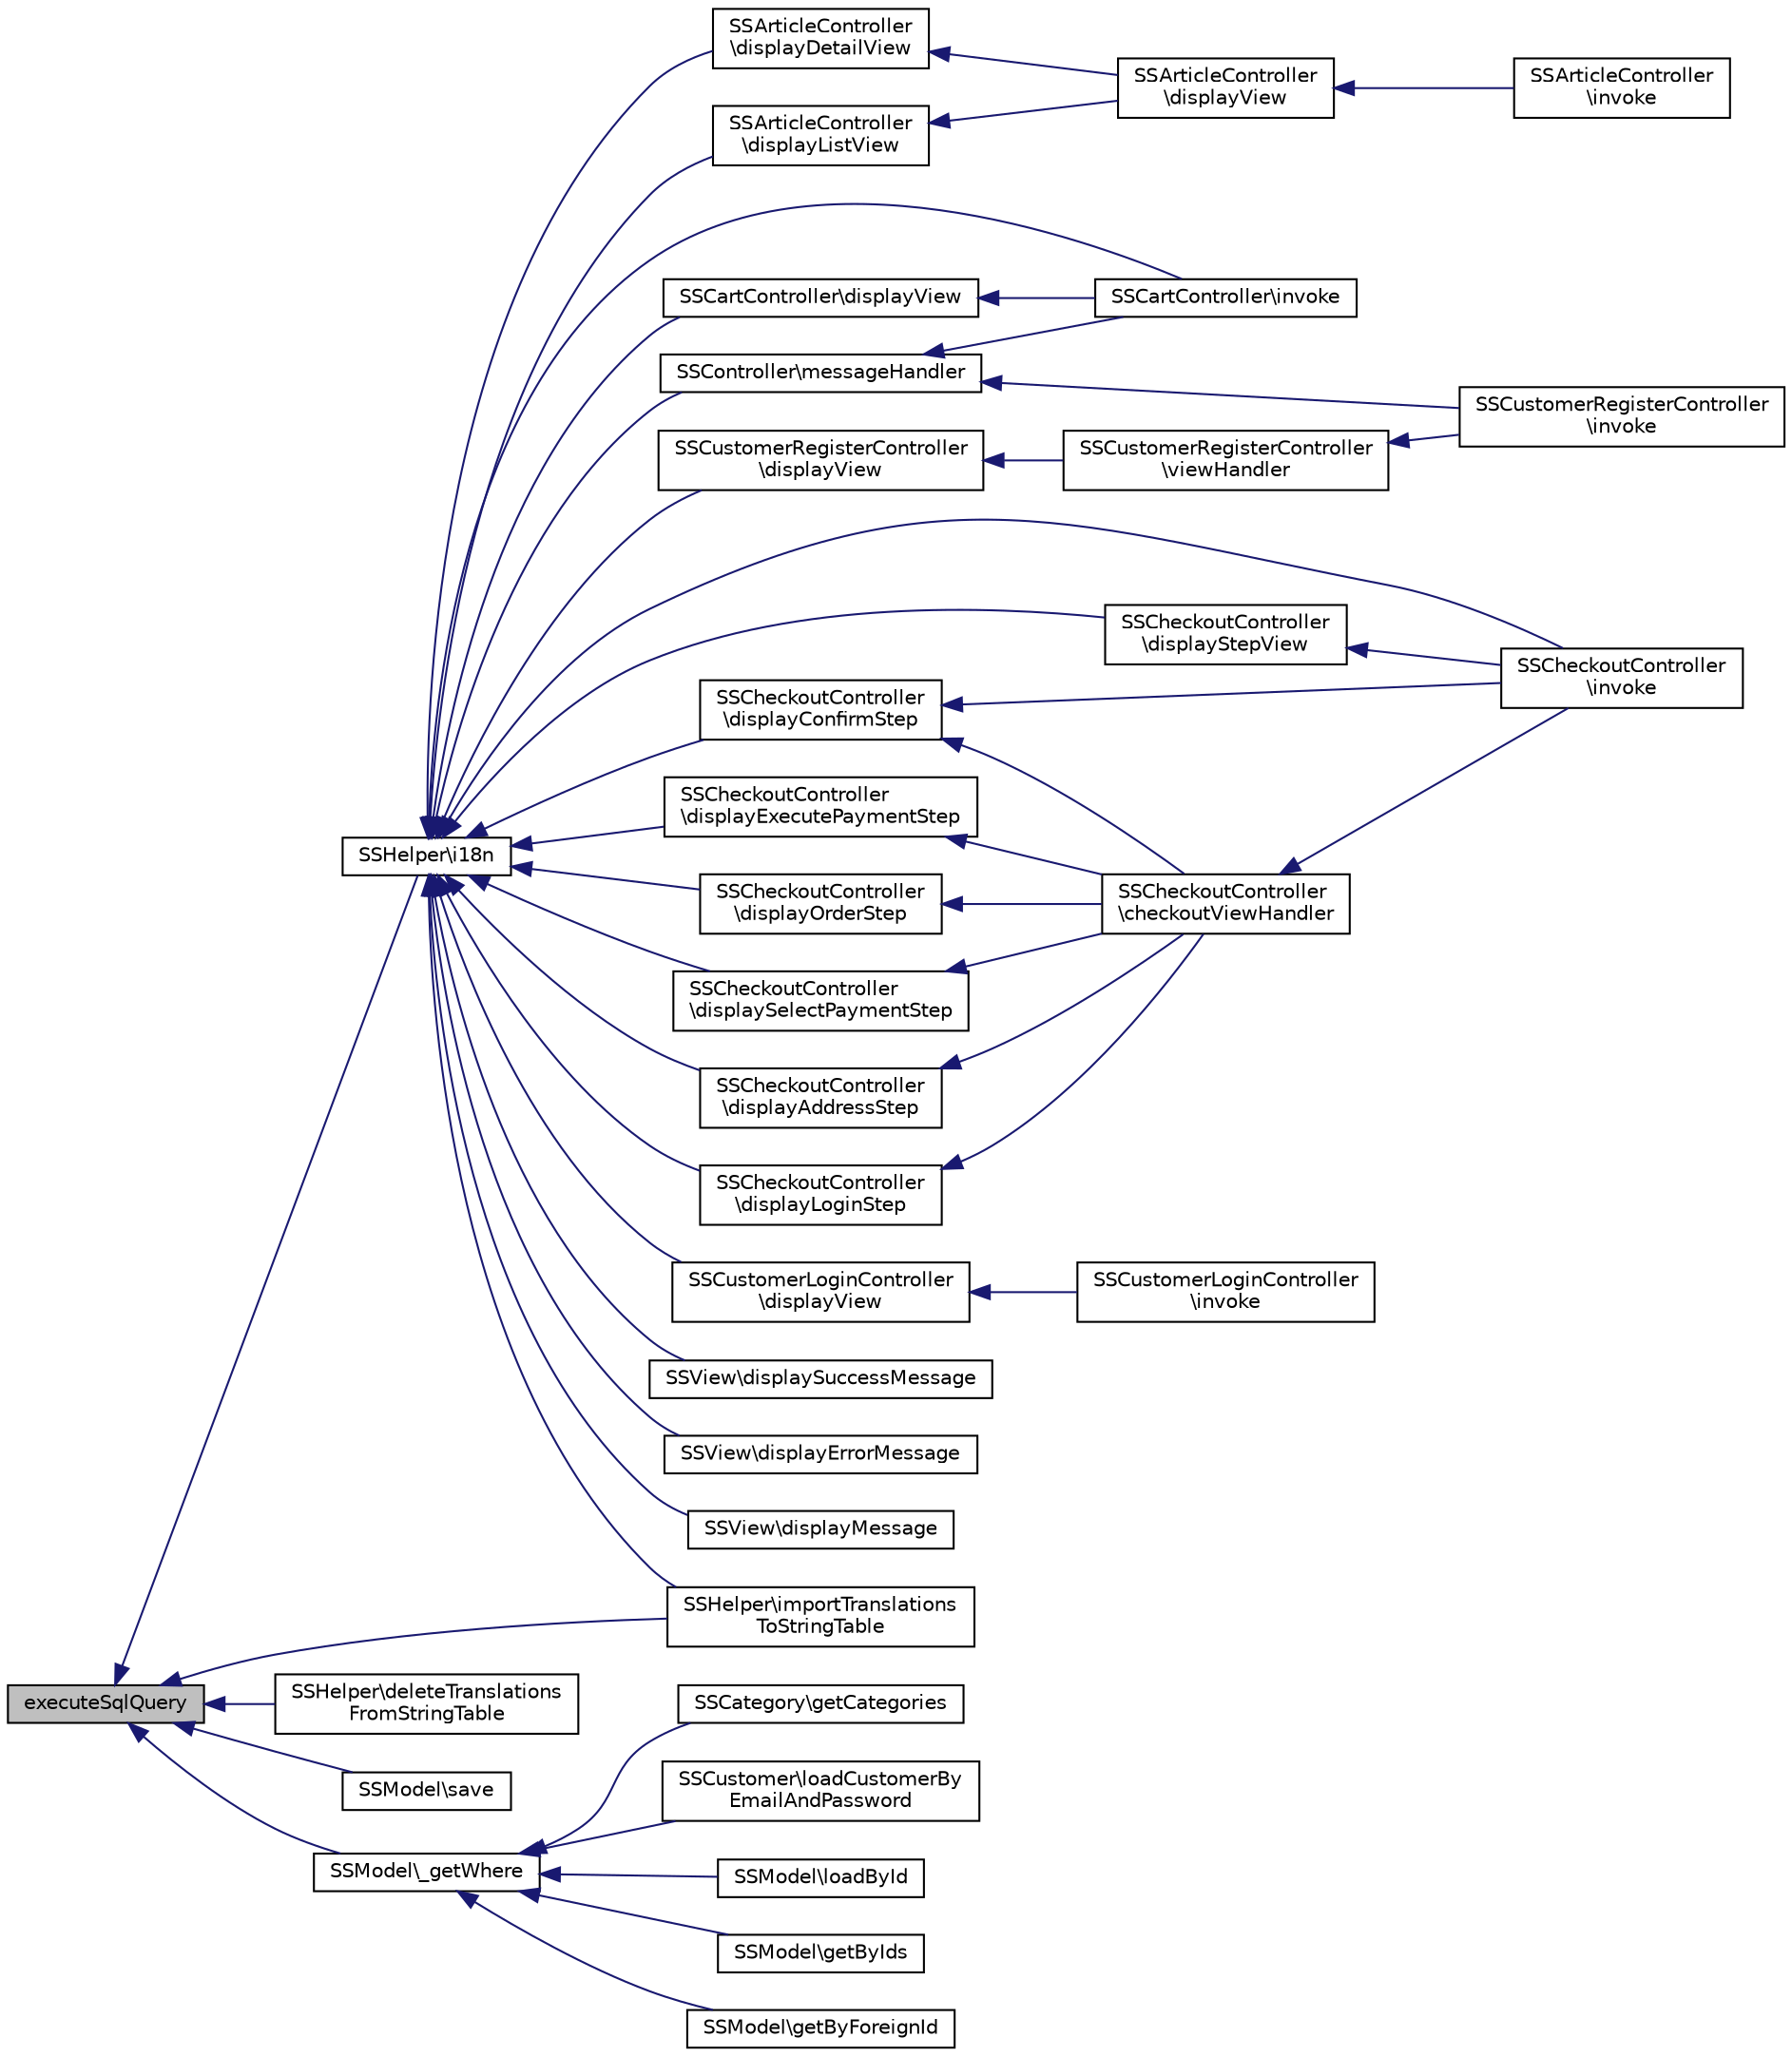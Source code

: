 digraph "executeSqlQuery"
{
  edge [fontname="Helvetica",fontsize="10",labelfontname="Helvetica",labelfontsize="10"];
  node [fontname="Helvetica",fontsize="10",shape=record];
  rankdir="LR";
  Node1 [label="executeSqlQuery",height=0.2,width=0.4,color="black", fillcolor="grey75", style="filled", fontcolor="black"];
  Node1 -> Node2 [dir="back",color="midnightblue",fontsize="10",style="solid",fontname="Helvetica"];
  Node2 [label="SSHelper\\i18n",height=0.2,width=0.4,color="black", fillcolor="white", style="filled",URL="$class_s_s_helper.html#a3bece4aee1514dbafbd7d0234227e053",tooltip="Internationalization and localization. "];
  Node2 -> Node3 [dir="back",color="midnightblue",fontsize="10",style="solid",fontname="Helvetica"];
  Node3 [label="SSArticleController\l\\displayDetailView",height=0.2,width=0.4,color="black", fillcolor="white", style="filled",URL="$class_s_s_article_controller.html#afab87894a16fc2caaf028e7a92ddd1a6",tooltip="Detailansicht. "];
  Node3 -> Node4 [dir="back",color="midnightblue",fontsize="10",style="solid",fontname="Helvetica"];
  Node4 [label="SSArticleController\l\\displayView",height=0.2,width=0.4,color="black", fillcolor="white", style="filled",URL="$class_s_s_article_controller.html#aca04b3e313abfb913efaacdfb7d5d3d7",tooltip="Artikel oder Artikeln anzeigen. "];
  Node4 -> Node5 [dir="back",color="midnightblue",fontsize="10",style="solid",fontname="Helvetica"];
  Node5 [label="SSArticleController\l\\invoke",height=0.2,width=0.4,color="black", fillcolor="white", style="filled",URL="$class_s_s_article_controller.html#a969cad912937b1e2e6e66b49d8148738",tooltip="Starter. "];
  Node2 -> Node6 [dir="back",color="midnightblue",fontsize="10",style="solid",fontname="Helvetica"];
  Node6 [label="SSArticleController\l\\displayListView",height=0.2,width=0.4,color="black", fillcolor="white", style="filled",URL="$class_s_s_article_controller.html#aa577c1bba8b2ab55602041732e0995fc",tooltip="Listenansicht. "];
  Node6 -> Node4 [dir="back",color="midnightblue",fontsize="10",style="solid",fontname="Helvetica"];
  Node2 -> Node7 [dir="back",color="midnightblue",fontsize="10",style="solid",fontname="Helvetica"];
  Node7 [label="SSCartController\\invoke",height=0.2,width=0.4,color="black", fillcolor="white", style="filled",URL="$class_s_s_cart_controller.html#a969cad912937b1e2e6e66b49d8148738",tooltip="Starter. "];
  Node2 -> Node8 [dir="back",color="midnightblue",fontsize="10",style="solid",fontname="Helvetica"];
  Node8 [label="SSCartController\\displayView",height=0.2,width=0.4,color="black", fillcolor="white", style="filled",URL="$class_s_s_cart_controller.html#aca04b3e313abfb913efaacdfb7d5d3d7",tooltip="Warenkorb Ansicht. "];
  Node8 -> Node7 [dir="back",color="midnightblue",fontsize="10",style="solid",fontname="Helvetica"];
  Node2 -> Node9 [dir="back",color="midnightblue",fontsize="10",style="solid",fontname="Helvetica"];
  Node9 [label="SSCheckoutController\l\\invoke",height=0.2,width=0.4,color="black", fillcolor="white", style="filled",URL="$class_s_s_checkout_controller.html#a969cad912937b1e2e6e66b49d8148738"];
  Node2 -> Node10 [dir="back",color="midnightblue",fontsize="10",style="solid",fontname="Helvetica"];
  Node10 [label="SSCheckoutController\l\\displayStepView",height=0.2,width=0.4,color="black", fillcolor="white", style="filled",URL="$class_s_s_checkout_controller.html#a909453f0da5be16943bbdff91815a8d4"];
  Node10 -> Node9 [dir="back",color="midnightblue",fontsize="10",style="solid",fontname="Helvetica"];
  Node2 -> Node11 [dir="back",color="midnightblue",fontsize="10",style="solid",fontname="Helvetica"];
  Node11 [label="SSCheckoutController\l\\displayConfirmStep",height=0.2,width=0.4,color="black", fillcolor="white", style="filled",URL="$class_s_s_checkout_controller.html#a61b3d6a03080a47fef79a8a598d34dc9",tooltip="Title. "];
  Node11 -> Node9 [dir="back",color="midnightblue",fontsize="10",style="solid",fontname="Helvetica"];
  Node11 -> Node12 [dir="back",color="midnightblue",fontsize="10",style="solid",fontname="Helvetica"];
  Node12 [label="SSCheckoutController\l\\checkoutViewHandler",height=0.2,width=0.4,color="black", fillcolor="white", style="filled",URL="$class_s_s_checkout_controller.html#a08bb719581ceca96a42391db628da407"];
  Node12 -> Node9 [dir="back",color="midnightblue",fontsize="10",style="solid",fontname="Helvetica"];
  Node2 -> Node13 [dir="back",color="midnightblue",fontsize="10",style="solid",fontname="Helvetica"];
  Node13 [label="SSCheckoutController\l\\displayExecutePaymentStep",height=0.2,width=0.4,color="black", fillcolor="white", style="filled",URL="$class_s_s_checkout_controller.html#a0208a11d2aeed211436c89966b4492a9",tooltip="Title. "];
  Node13 -> Node12 [dir="back",color="midnightblue",fontsize="10",style="solid",fontname="Helvetica"];
  Node2 -> Node14 [dir="back",color="midnightblue",fontsize="10",style="solid",fontname="Helvetica"];
  Node14 [label="SSCheckoutController\l\\displayOrderStep",height=0.2,width=0.4,color="black", fillcolor="white", style="filled",URL="$class_s_s_checkout_controller.html#abc5b0223fd3ea123dc3610cc14e0164c",tooltip="Title. "];
  Node14 -> Node12 [dir="back",color="midnightblue",fontsize="10",style="solid",fontname="Helvetica"];
  Node2 -> Node15 [dir="back",color="midnightblue",fontsize="10",style="solid",fontname="Helvetica"];
  Node15 [label="SSCheckoutController\l\\displaySelectPaymentStep",height=0.2,width=0.4,color="black", fillcolor="white", style="filled",URL="$class_s_s_checkout_controller.html#a5018f66ae6003acfcb508e9008b88e7d",tooltip="Zahlungsarten-Liste. "];
  Node15 -> Node12 [dir="back",color="midnightblue",fontsize="10",style="solid",fontname="Helvetica"];
  Node2 -> Node16 [dir="back",color="midnightblue",fontsize="10",style="solid",fontname="Helvetica"];
  Node16 [label="SSCheckoutController\l\\displayAddressStep",height=0.2,width=0.4,color="black", fillcolor="white", style="filled",URL="$class_s_s_checkout_controller.html#af999e424d297f29eb22b72f385545ded",tooltip="Adresse View. "];
  Node16 -> Node12 [dir="back",color="midnightblue",fontsize="10",style="solid",fontname="Helvetica"];
  Node2 -> Node17 [dir="back",color="midnightblue",fontsize="10",style="solid",fontname="Helvetica"];
  Node17 [label="SSCheckoutController\l\\displayLoginStep",height=0.2,width=0.4,color="black", fillcolor="white", style="filled",URL="$class_s_s_checkout_controller.html#a766a05a247f3bcdb8d5c2678b5472805",tooltip="Login View. "];
  Node17 -> Node12 [dir="back",color="midnightblue",fontsize="10",style="solid",fontname="Helvetica"];
  Node2 -> Node18 [dir="back",color="midnightblue",fontsize="10",style="solid",fontname="Helvetica"];
  Node18 [label="SSController\\messageHandler",height=0.2,width=0.4,color="black", fillcolor="white", style="filled",URL="$class_s_s_controller.html#af95168e2facf1c11beda7d5bc1b31ee5",tooltip="Meldungs-Handler. "];
  Node18 -> Node7 [dir="back",color="midnightblue",fontsize="10",style="solid",fontname="Helvetica"];
  Node18 -> Node19 [dir="back",color="midnightblue",fontsize="10",style="solid",fontname="Helvetica"];
  Node19 [label="SSCustomerRegisterController\l\\invoke",height=0.2,width=0.4,color="black", fillcolor="white", style="filled",URL="$class_s_s_customer_register_controller.html#a969cad912937b1e2e6e66b49d8148738",tooltip="Registrieren Starten. "];
  Node2 -> Node20 [dir="back",color="midnightblue",fontsize="10",style="solid",fontname="Helvetica"];
  Node20 [label="SSCustomerLoginController\l\\displayView",height=0.2,width=0.4,color="black", fillcolor="white", style="filled",URL="$class_s_s_customer_login_controller.html#aca04b3e313abfb913efaacdfb7d5d3d7",tooltip="Login / Logout Maske anzeigen. "];
  Node20 -> Node21 [dir="back",color="midnightblue",fontsize="10",style="solid",fontname="Helvetica"];
  Node21 [label="SSCustomerLoginController\l\\invoke",height=0.2,width=0.4,color="black", fillcolor="white", style="filled",URL="$class_s_s_customer_login_controller.html#a969cad912937b1e2e6e66b49d8148738",tooltip="Start. "];
  Node2 -> Node22 [dir="back",color="midnightblue",fontsize="10",style="solid",fontname="Helvetica"];
  Node22 [label="SSCustomerRegisterController\l\\displayView",height=0.2,width=0.4,color="black", fillcolor="white", style="filled",URL="$class_s_s_customer_register_controller.html#aca04b3e313abfb913efaacdfb7d5d3d7",tooltip="Registrierungsmaske anzeigen. "];
  Node22 -> Node23 [dir="back",color="midnightblue",fontsize="10",style="solid",fontname="Helvetica"];
  Node23 [label="SSCustomerRegisterController\l\\viewHandler",height=0.2,width=0.4,color="black", fillcolor="white", style="filled",URL="$class_s_s_customer_register_controller.html#a9074e85c02f3655a960723766b302532",tooltip="Formular-Anzeige-Handler. "];
  Node23 -> Node19 [dir="back",color="midnightblue",fontsize="10",style="solid",fontname="Helvetica"];
  Node2 -> Node24 [dir="back",color="midnightblue",fontsize="10",style="solid",fontname="Helvetica"];
  Node24 [label="SSHelper\\importTranslations\lToStringTable",height=0.2,width=0.4,color="black", fillcolor="white", style="filled",URL="$class_s_s_helper.html#a1e7574f66ddb9714f23bd78aa1614170",tooltip="Add all Texts to String Table. "];
  Node2 -> Node25 [dir="back",color="midnightblue",fontsize="10",style="solid",fontname="Helvetica"];
  Node25 [label="SSView\\displaySuccessMessage",height=0.2,width=0.4,color="black", fillcolor="white", style="filled",URL="$class_s_s_view.html#a0306221a02835b4bdb59e0d06af552c1",tooltip="Success-Meldung anzeigen. "];
  Node2 -> Node26 [dir="back",color="midnightblue",fontsize="10",style="solid",fontname="Helvetica"];
  Node26 [label="SSView\\displayErrorMessage",height=0.2,width=0.4,color="black", fillcolor="white", style="filled",URL="$class_s_s_view.html#a1780a36d01ff9d28d95ed18d0a0d0c8b",tooltip="Failure-Meldung anzeigen. "];
  Node2 -> Node27 [dir="back",color="midnightblue",fontsize="10",style="solid",fontname="Helvetica"];
  Node27 [label="SSView\\displayMessage",height=0.2,width=0.4,color="black", fillcolor="white", style="filled",URL="$class_s_s_view.html#ad0ed340132245b0a17cebac4f09fc324",tooltip="Einfache Meldung anzeigen. "];
  Node1 -> Node24 [dir="back",color="midnightblue",fontsize="10",style="solid",fontname="Helvetica"];
  Node1 -> Node28 [dir="back",color="midnightblue",fontsize="10",style="solid",fontname="Helvetica"];
  Node28 [label="SSHelper\\deleteTranslations\lFromStringTable",height=0.2,width=0.4,color="black", fillcolor="white", style="filled",URL="$class_s_s_helper.html#a8106f80fcdd92c26fc51ed21951f9f36",tooltip="Remove all Texts from String Table. "];
  Node1 -> Node29 [dir="back",color="midnightblue",fontsize="10",style="solid",fontname="Helvetica"];
  Node29 [label="SSModel\\save",height=0.2,width=0.4,color="black", fillcolor="white", style="filled",URL="$class_s_s_model.html#afc8a3c62679cf00ade9f15fb2a6d6132",tooltip="Speichern in DB. "];
  Node1 -> Node30 [dir="back",color="midnightblue",fontsize="10",style="solid",fontname="Helvetica"];
  Node30 [label="SSModel\\_getWhere",height=0.2,width=0.4,color="black", fillcolor="white", style="filled",URL="$class_s_s_model.html#a35c6e2a29ed76d4c79418c0a3e1ca3f5",tooltip="Datensätze aus der DB holen. "];
  Node30 -> Node31 [dir="back",color="midnightblue",fontsize="10",style="solid",fontname="Helvetica"];
  Node31 [label="SSCategory\\getCategories",height=0.2,width=0.4,color="black", fillcolor="white", style="filled",URL="$class_s_s_category.html#a8729ba486702e7e12a3fff08965e1e7f",tooltip="Kategorien holen. "];
  Node30 -> Node32 [dir="back",color="midnightblue",fontsize="10",style="solid",fontname="Helvetica"];
  Node32 [label="SSCustomer\\loadCustomerBy\lEmailAndPassword",height=0.2,width=0.4,color="black", fillcolor="white", style="filled",URL="$class_s_s_customer.html#ae0f3b1ea3b543491631868d3beb9880f",tooltip="Authetifizierung. "];
  Node30 -> Node33 [dir="back",color="midnightblue",fontsize="10",style="solid",fontname="Helvetica"];
  Node33 [label="SSModel\\loadById",height=0.2,width=0.4,color="black", fillcolor="white", style="filled",URL="$class_s_s_model.html#aaa52c32cdc5298be8f8b86d8b8fc16e5",tooltip="Datensatz laden. "];
  Node30 -> Node34 [dir="back",color="midnightblue",fontsize="10",style="solid",fontname="Helvetica"];
  Node34 [label="SSModel\\getByIds",height=0.2,width=0.4,color="black", fillcolor="white", style="filled",URL="$class_s_s_model.html#ab004368ffff7ccf403178e68458b42be",tooltip="Datensatz holen. "];
  Node30 -> Node35 [dir="back",color="midnightblue",fontsize="10",style="solid",fontname="Helvetica"];
  Node35 [label="SSModel\\getByForeignId",height=0.2,width=0.4,color="black", fillcolor="white", style="filled",URL="$class_s_s_model.html#a41c010a33856bd19a7629cfeb22cd7ee",tooltip="Datensatz nach FK holen. "];
}
